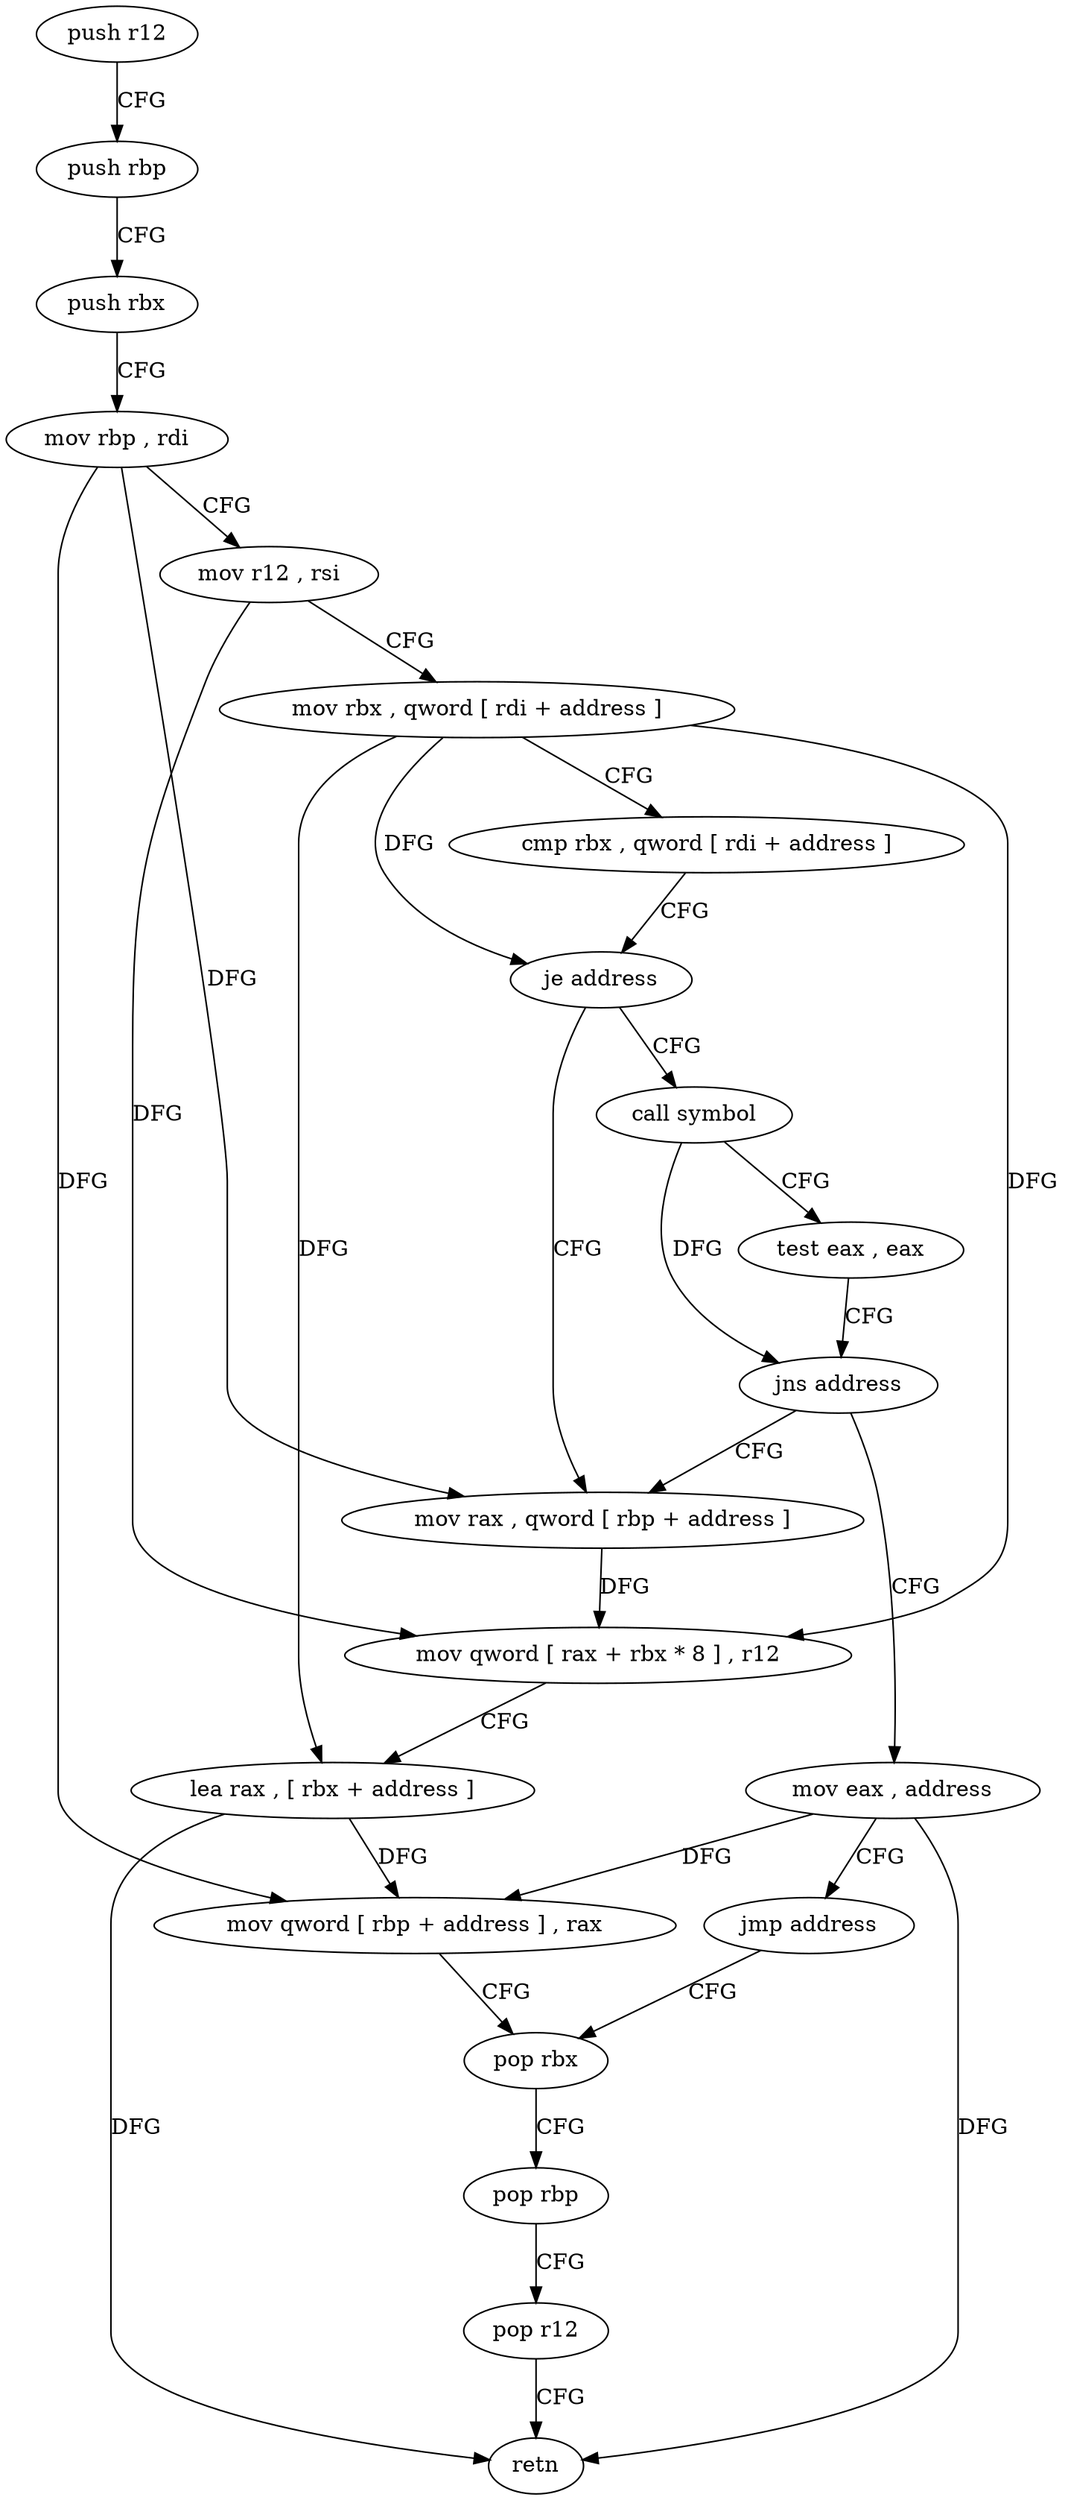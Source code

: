digraph "func" {
"159203" [label = "push r12" ]
"159205" [label = "push rbp" ]
"159206" [label = "push rbx" ]
"159207" [label = "mov rbp , rdi" ]
"159210" [label = "mov r12 , rsi" ]
"159213" [label = "mov rbx , qword [ rdi + address ]" ]
"159217" [label = "cmp rbx , qword [ rdi + address ]" ]
"159221" [label = "je address" ]
"159244" [label = "call symbol" ]
"159223" [label = "mov rax , qword [ rbp + address ]" ]
"159249" [label = "test eax , eax" ]
"159251" [label = "jns address" ]
"159253" [label = "mov eax , address" ]
"159227" [label = "mov qword [ rax + rbx * 8 ] , r12" ]
"159231" [label = "lea rax , [ rbx + address ]" ]
"159235" [label = "mov qword [ rbp + address ] , rax" ]
"159239" [label = "pop rbx" ]
"159258" [label = "jmp address" ]
"159240" [label = "pop rbp" ]
"159241" [label = "pop r12" ]
"159243" [label = "retn" ]
"159203" -> "159205" [ label = "CFG" ]
"159205" -> "159206" [ label = "CFG" ]
"159206" -> "159207" [ label = "CFG" ]
"159207" -> "159210" [ label = "CFG" ]
"159207" -> "159223" [ label = "DFG" ]
"159207" -> "159235" [ label = "DFG" ]
"159210" -> "159213" [ label = "CFG" ]
"159210" -> "159227" [ label = "DFG" ]
"159213" -> "159217" [ label = "CFG" ]
"159213" -> "159221" [ label = "DFG" ]
"159213" -> "159227" [ label = "DFG" ]
"159213" -> "159231" [ label = "DFG" ]
"159217" -> "159221" [ label = "CFG" ]
"159221" -> "159244" [ label = "CFG" ]
"159221" -> "159223" [ label = "CFG" ]
"159244" -> "159249" [ label = "CFG" ]
"159244" -> "159251" [ label = "DFG" ]
"159223" -> "159227" [ label = "DFG" ]
"159249" -> "159251" [ label = "CFG" ]
"159251" -> "159223" [ label = "CFG" ]
"159251" -> "159253" [ label = "CFG" ]
"159253" -> "159258" [ label = "CFG" ]
"159253" -> "159235" [ label = "DFG" ]
"159253" -> "159243" [ label = "DFG" ]
"159227" -> "159231" [ label = "CFG" ]
"159231" -> "159235" [ label = "DFG" ]
"159231" -> "159243" [ label = "DFG" ]
"159235" -> "159239" [ label = "CFG" ]
"159239" -> "159240" [ label = "CFG" ]
"159258" -> "159239" [ label = "CFG" ]
"159240" -> "159241" [ label = "CFG" ]
"159241" -> "159243" [ label = "CFG" ]
}
